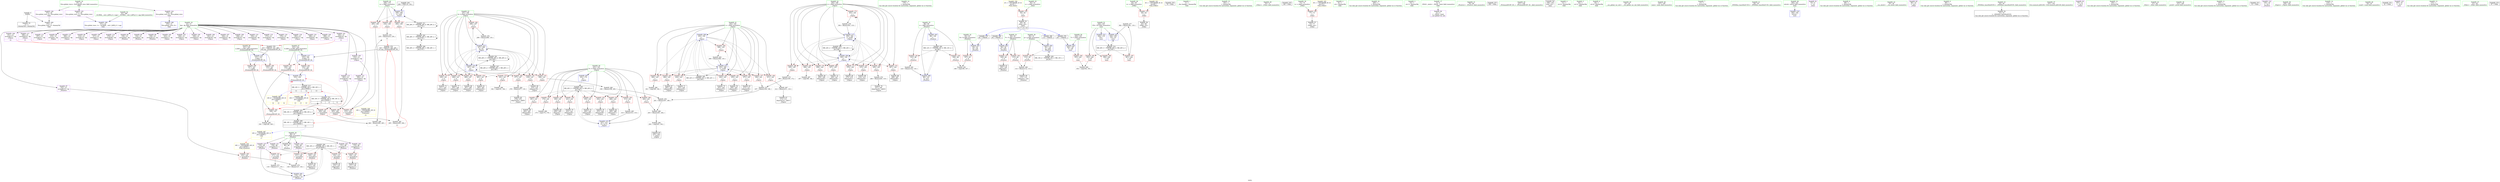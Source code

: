 digraph "SVFG" {
	label="SVFG";

	Node0x55fccfa25780 [shape=record,color=grey,label="{NodeID: 0\nNullPtr}"];
	Node0x55fccfa25780 -> Node0x55fccfa383f0[style=solid];
	Node0x55fccfa25780 -> Node0x55fccfa3ae20[style=solid];
	Node0x55fccfa46420 [shape=record,color=black,label="{NodeID: 263\n206 = PHI(119, 104, )\n}"];
	Node0x55fccfa46420 -> Node0x55fccfa3b740[style=solid];
	Node0x55fccfa3fc30 [shape=record,color=red,label="{NodeID: 180\n277\<--167\n\<--k\n_Z3prev\n}"];
	Node0x55fccfa3fc30 -> Node0x55fccfa469c0[style=solid];
	Node0x55fccfa37030 [shape=record,color=purple,label="{NodeID: 97\n142\<--14\narrayidx15\<--dp\n_Z5solvev\n}"];
	Node0x55fccfa37030 -> Node0x55fccfa3e090[style=solid];
	Node0x55fccfa35030 [shape=record,color=green,label="{NodeID: 14\n176\<--1\n\<--dummyObj\nCan only get source location for instruction, argument, global var or function.}"];
	Node0x55fccfa47d40 [shape=record,color=grey,label="{NodeID: 277\n362 = Binary(361, 119, )\n}"];
	Node0x55fccfa47d40 -> Node0x55fccfa3c030[style=solid];
	Node0x55fccfa3a8e0 [shape=record,color=red,label="{NodeID: 194\n353\<--342\n\<--T\nmain\n}"];
	Node0x55fccfa3a8e0 -> Node0x55fccfa490c0[style=solid];
	Node0x55fccfa37b90 [shape=record,color=purple,label="{NodeID: 111\n257\<--14\narrayidx41\<--dp\n_Z3prev\n}"];
	Node0x55fccfa35e00 [shape=record,color=green,label="{NodeID: 28\n64\<--65\nx\<--x_field_insensitive\n_Z3finv\n}"];
	Node0x55fccfa35e00 -> Node0x55fccfa3d600[style=solid];
	Node0x55fccfa6c460 [shape=record,color=black,label="{NodeID: 374\n76 = PHI()\n}"];
	Node0x55fccfa49240 [shape=record,color=grey,label="{NodeID: 291\n108 = cmp(106, 107, )\n}"];
	Node0x55fccfa3b4d0 [shape=record,color=blue,label="{NodeID: 208\n163\<--104\ni\<--\n_Z3prev\n}"];
	Node0x55fccfa3b4d0 -> Node0x55fccfa3e8b0[style=dashed];
	Node0x55fccfa3b4d0 -> Node0x55fccfa3e980[style=dashed];
	Node0x55fccfa3b4d0 -> Node0x55fccfa3ea50[style=dashed];
	Node0x55fccfa3b4d0 -> Node0x55fccfa3eb20[style=dashed];
	Node0x55fccfa3b4d0 -> Node0x55fccfa3ebf0[style=dashed];
	Node0x55fccfa3b4d0 -> Node0x55fccfa3ecc0[style=dashed];
	Node0x55fccfa3b4d0 -> Node0x55fccfa3ed90[style=dashed];
	Node0x55fccfa3b4d0 -> Node0x55fccfa3ee60[style=dashed];
	Node0x55fccfa3b4d0 -> Node0x55fccfa3ef30[style=dashed];
	Node0x55fccfa3b4d0 -> Node0x55fccfa3b9b0[style=dashed];
	Node0x55fccfa3b4d0 -> Node0x55fccfa569e0[style=dashed];
	Node0x55fccfa3cf20 [shape=record,color=purple,label="{NodeID: 125\n371\<--20\nllvm.global_ctors_1\<--llvm.global_ctors\nGlob }"];
	Node0x55fccfa3cf20 -> Node0x55fccfa3ad20[style=solid];
	Node0x55fccfa36a50 [shape=record,color=green,label="{NodeID: 42\n165\<--166\nj\<--j_field_insensitive\n_Z3prev\n}"];
	Node0x55fccfa36a50 -> Node0x55fccfa3f000[style=solid];
	Node0x55fccfa36a50 -> Node0x55fccfa3f0d0[style=solid];
	Node0x55fccfa36a50 -> Node0x55fccfa3f1a0[style=solid];
	Node0x55fccfa36a50 -> Node0x55fccfa3f270[style=solid];
	Node0x55fccfa36a50 -> Node0x55fccfa3f340[style=solid];
	Node0x55fccfa36a50 -> Node0x55fccfa3f410[style=solid];
	Node0x55fccfa36a50 -> Node0x55fccfa3f4e0[style=solid];
	Node0x55fccfa36a50 -> Node0x55fccfa3f5b0[style=solid];
	Node0x55fccfa36a50 -> Node0x55fccfa3f680[style=solid];
	Node0x55fccfa36a50 -> Node0x55fccfa3b5a0[style=solid];
	Node0x55fccfa36a50 -> Node0x55fccfa3b8e0[style=solid];
	Node0x55fccfa569e0 [shape=record,color=black,label="{NodeID: 305\nMR_22V_2 = PHI(MR_22V_4, MR_22V_1, )\npts\{164 \}\n}"];
	Node0x55fccfa569e0 -> Node0x55fccfa3b4d0[style=dashed];
	Node0x55fccfa3c030 [shape=record,color=blue,label="{NodeID: 222\n344\<--362\nCN\<--inc\nmain\n}"];
	Node0x55fccfa3c030 -> Node0x55fccfa596e0[style=dashed];
	Node0x55fccfa3dae0 [shape=record,color=red,label="{NodeID: 139\n122\<--88\n\<--i\n_Z5solvev\n}"];
	Node0x55fccfa3dae0 -> Node0x55fccfa48340[style=solid];
	Node0x55fccfa386c0 [shape=record,color=black,label="{NodeID: 56\n63\<--68\n_Z3finv_ret\<--\n_Z3finv\n}"];
	Node0x55fccfa3e640 [shape=record,color=red,label="{NodeID: 153\n268\<--161\n\<--P\n_Z3prev\n}"];
	Node0x55fccfa3e640 -> Node0x55fccfa39be0[style=solid];
	Node0x55fccfa39220 [shape=record,color=black,label="{NodeID: 70\n222\<--221\nidxprom20\<--\n_Z3prev\n}"];
	Node0x55fccfa3f1a0 [shape=record,color=red,label="{NodeID: 167\n215\<--165\n\<--j\n_Z3prev\n}"];
	Node0x55fccfa3f1a0 -> Node0x55fccfa39080[style=solid];
	Node0x55fccfa39d80 [shape=record,color=black,label="{NodeID: 84\n275\<--274\nidxprom51\<--\n_Z3prev\n}"];
	Node0x55fccfa340c0 [shape=record,color=green,label="{NodeID: 1\n7\<--1\n__dso_handle\<--dummyObj\nGlob }"];
	Node0x55fccfa469c0 [shape=record,color=grey,label="{NodeID: 264\n278 = Binary(277, 119, )\n}"];
	Node0x55fccfa469c0 -> Node0x55fccfa39e50[style=solid];
	Node0x55fccfa3fd00 [shape=record,color=red,label="{NodeID: 181\n290\<--167\n\<--k\n_Z3prev\n}"];
	Node0x55fccfa3fd00 -> Node0x55fccfa3a190[style=solid];
	Node0x55fccfa37100 [shape=record,color=purple,label="{NodeID: 98\n210\<--14\narrayidx\<--dp\n_Z3prev\n}"];
	Node0x55fccfa35130 [shape=record,color=green,label="{NodeID: 15\n182\<--1\n\<--dummyObj\nCan only get source location for instruction, argument, global var or function.}"];
	Node0x55fccfa47ec0 [shape=record,color=grey,label="{NodeID: 278\n235 = Binary(233, 234, )\n|{<s0>11}}"];
	Node0x55fccfa47ec0:s0 -> Node0x55fccfa6cc10[style=solid,color=red];
	Node0x55fccfa3a9b0 [shape=record,color=red,label="{NodeID: 195\n352\<--344\n\<--CN\nmain\n}"];
	Node0x55fccfa3a9b0 -> Node0x55fccfa490c0[style=solid];
	Node0x55fccfa37c60 [shape=record,color=purple,label="{NodeID: 112\n260\<--14\narrayidx43\<--dp\n_Z3prev\n}"];
	Node0x55fccfa35ed0 [shape=record,color=green,label="{NodeID: 29\n70\<--71\n_Z3linv\<--_Z3linv_field_insensitive\n}"];
	Node0x55fccfa6c530 [shape=record,color=black,label="{NodeID: 375\n146 = PHI()\n}"];
	Node0x55fccfa528e0 [shape=record,color=black,label="{NodeID: 292\nMR_12V_3 = PHI(MR_12V_4, MR_12V_2, )\npts\{89 \}\n}"];
	Node0x55fccfa528e0 -> Node0x55fccfa3da10[style=dashed];
	Node0x55fccfa528e0 -> Node0x55fccfa3dae0[style=dashed];
	Node0x55fccfa528e0 -> Node0x55fccfa3b330[style=dashed];
	Node0x55fccfa3b5a0 [shape=record,color=blue,label="{NodeID: 209\n165\<--104\nj\<--\n_Z3prev\n}"];
	Node0x55fccfa3b5a0 -> Node0x55fccfa3f000[style=dashed];
	Node0x55fccfa3b5a0 -> Node0x55fccfa3f0d0[style=dashed];
	Node0x55fccfa3b5a0 -> Node0x55fccfa3f1a0[style=dashed];
	Node0x55fccfa3b5a0 -> Node0x55fccfa3f270[style=dashed];
	Node0x55fccfa3b5a0 -> Node0x55fccfa3f340[style=dashed];
	Node0x55fccfa3b5a0 -> Node0x55fccfa3f410[style=dashed];
	Node0x55fccfa3b5a0 -> Node0x55fccfa3f4e0[style=dashed];
	Node0x55fccfa3b5a0 -> Node0x55fccfa3f5b0[style=dashed];
	Node0x55fccfa3b5a0 -> Node0x55fccfa3f680[style=dashed];
	Node0x55fccfa3b5a0 -> Node0x55fccfa3b5a0[style=dashed];
	Node0x55fccfa3b5a0 -> Node0x55fccfa3b8e0[style=dashed];
	Node0x55fccfa3b5a0 -> Node0x55fccfa56ee0[style=dashed];
	Node0x55fccfa3d020 [shape=record,color=purple,label="{NodeID: 126\n372\<--20\nllvm.global_ctors_2\<--llvm.global_ctors\nGlob }"];
	Node0x55fccfa3d020 -> Node0x55fccfa3ae20[style=solid];
	Node0x55fccfa36b20 [shape=record,color=green,label="{NodeID: 43\n167\<--168\nk\<--k_field_insensitive\n_Z3prev\n}"];
	Node0x55fccfa36b20 -> Node0x55fccfa3f750[style=solid];
	Node0x55fccfa36b20 -> Node0x55fccfa3f820[style=solid];
	Node0x55fccfa36b20 -> Node0x55fccfa3f8f0[style=solid];
	Node0x55fccfa36b20 -> Node0x55fccfa3f9c0[style=solid];
	Node0x55fccfa36b20 -> Node0x55fccfa3fa90[style=solid];
	Node0x55fccfa36b20 -> Node0x55fccfa3fb60[style=solid];
	Node0x55fccfa36b20 -> Node0x55fccfa3fc30[style=solid];
	Node0x55fccfa36b20 -> Node0x55fccfa3fd00[style=solid];
	Node0x55fccfa36b20 -> Node0x55fccfa3fdd0[style=solid];
	Node0x55fccfa36b20 -> Node0x55fccfa3b670[style=solid];
	Node0x55fccfa36b20 -> Node0x55fccfa3b810[style=solid];
	Node0x55fccfa56ee0 [shape=record,color=black,label="{NodeID: 306\nMR_24V_2 = PHI(MR_24V_3, MR_24V_1, )\npts\{166 \}\n}"];
	Node0x55fccfa56ee0 -> Node0x55fccfa3b5a0[style=dashed];
	Node0x55fccfa56ee0 -> Node0x55fccfa56ee0[style=dashed];
	Node0x55fccfa3dbb0 [shape=record,color=red,label="{NodeID: 140\n112\<--90\n\<--g\n_Z5solvev\n}"];
	Node0x55fccfa3dbb0 -> Node0x55fccfa481c0[style=solid];
	Node0x55fccfa38790 [shape=record,color=black,label="{NodeID: 57\n72\<--77\n_Z3linv_ret\<--\n_Z3linv\n}"];
	Node0x55fccfa3e710 [shape=record,color=red,label="{NodeID: 154\n281\<--161\n\<--P\n_Z3prev\n}"];
	Node0x55fccfa3e710 -> Node0x55fccfa39f20[style=solid];
	Node0x55fccfa392f0 [shape=record,color=black,label="{NodeID: 71\n225\<--224\nidxprom22\<--\n_Z3prev\n}"];
	Node0x55fccfa5bfc0 [shape=record,color=yellow,style=double,label="{NodeID: 334\n16V_1 = ENCHI(MR_16V_0)\npts\{150000 \}\nFun[_Z5solvev]}"];
	Node0x55fccfa5bfc0 -> Node0x55fccfa3e090[style=dashed];
	Node0x55fccfa3f270 [shape=record,color=red,label="{NodeID: 168\n227\<--165\n\<--j\n_Z3prev\n}"];
	Node0x55fccfa3f270 -> Node0x55fccfa393c0[style=solid];
	Node0x55fccfa39e50 [shape=record,color=black,label="{NodeID: 85\n279\<--278\nidxprom54\<--add53\n_Z3prev\n}"];
	Node0x55fccfa34150 [shape=record,color=green,label="{NodeID: 2\n8\<--1\n.str\<--dummyObj\nGlob }"];
	Node0x55fccfa46b40 [shape=record,color=grey,label="{NodeID: 265\n314 = Binary(313, 119, )\n}"];
	Node0x55fccfa46b40 -> Node0x55fccfa3ba80[style=solid];
	Node0x55fccfa3fdd0 [shape=record,color=red,label="{NodeID: 182\n298\<--167\n\<--k\n_Z3prev\n}"];
	Node0x55fccfa3fdd0 -> Node0x55fccfa47bc0[style=solid];
	Node0x55fccfa371d0 [shape=record,color=purple,label="{NodeID: 99\n214\<--14\narrayidx15\<--dp\n_Z3prev\n}"];
	Node0x55fccfa35230 [shape=record,color=green,label="{NodeID: 16\n200\<--1\n\<--dummyObj\nCan only get source location for instruction, argument, global var or function.}"];
	Node0x55fccfa48040 [shape=record,color=grey,label="{NodeID: 279\n304 = Binary(303, 119, )\n}"];
	Node0x55fccfa48040 -> Node0x55fccfa3b8e0[style=solid];
	Node0x55fccfa3aa80 [shape=record,color=red,label="{NodeID: 196\n356\<--344\n\<--CN\nmain\n}"];
	Node0x55fccfa37d30 [shape=record,color=purple,label="{NodeID: 113\n263\<--14\narrayidx45\<--dp\n_Z3prev\n}"];
	Node0x55fccfa37d30 -> Node0x55fccfa401e0[style=solid];
	Node0x55fccfa35fd0 [shape=record,color=green,label="{NodeID: 30\n73\<--74\nx\<--x_field_insensitive\n_Z3linv\n}"];
	Node0x55fccfa35fd0 -> Node0x55fccfa3d6d0[style=solid];
	Node0x55fccfa6c600 [shape=record,color=black,label="{NodeID: 376\n347 = PHI(49, )\n}"];
	Node0x55fccfa6c600 -> Node0x55fccfa3be90[style=solid];
	Node0x55fccfa52de0 [shape=record,color=black,label="{NodeID: 293\nMR_14V_2 = PHI(MR_14V_3, MR_14V_1, )\npts\{91 \}\n}"];
	Node0x55fccfa52de0 -> Node0x55fccfa3b190[style=dashed];
	Node0x55fccfa3b670 [shape=record,color=blue,label="{NodeID: 210\n167\<--104\nk\<--\n_Z3prev\n}"];
	Node0x55fccfa3b670 -> Node0x55fccfa3f750[style=dashed];
	Node0x55fccfa3b670 -> Node0x55fccfa3f820[style=dashed];
	Node0x55fccfa3b670 -> Node0x55fccfa3f8f0[style=dashed];
	Node0x55fccfa3b670 -> Node0x55fccfa3f9c0[style=dashed];
	Node0x55fccfa3b670 -> Node0x55fccfa3fa90[style=dashed];
	Node0x55fccfa3b670 -> Node0x55fccfa3fb60[style=dashed];
	Node0x55fccfa3b670 -> Node0x55fccfa3fc30[style=dashed];
	Node0x55fccfa3b670 -> Node0x55fccfa3fd00[style=dashed];
	Node0x55fccfa3b670 -> Node0x55fccfa3fdd0[style=dashed];
	Node0x55fccfa3b670 -> Node0x55fccfa3b670[style=dashed];
	Node0x55fccfa3b670 -> Node0x55fccfa3b810[style=dashed];
	Node0x55fccfa3b670 -> Node0x55fccfa555e0[style=dashed];
	Node0x55fccfa3d120 [shape=record,color=purple,label="{NodeID: 127\n116\<--86\narrayidx\<--c\n_Z5solvev\n}"];
	Node0x55fccfa3d120 -> Node0x55fccfa3dc80[style=solid];
	Node0x55fccfa3d120 -> Node0x55fccfa3b260[style=solid];
	Node0x55fccfa36bf0 [shape=record,color=green,label="{NodeID: 44\n169\<--170\ns\<--s_field_insensitive\n_Z3prev\n}"];
	Node0x55fccfa36bf0 -> Node0x55fccfa3fea0[style=solid];
	Node0x55fccfa36bf0 -> Node0x55fccfa3ff70[style=solid];
	Node0x55fccfa36bf0 -> Node0x55fccfa40040[style=solid];
	Node0x55fccfa36bf0 -> Node0x55fccfa3b740[style=solid];
	Node0x55fccfa573e0 [shape=record,color=black,label="{NodeID: 307\nMR_26V_2 = PHI(MR_26V_3, MR_26V_1, )\npts\{168 \}\n}"];
	Node0x55fccfa573e0 -> Node0x55fccfa555e0[style=dashed];
	Node0x55fccfa3dc80 [shape=record,color=red,label="{NodeID: 141\n117\<--116\n\<--arrayidx\n_Z5solvev\n}"];
	Node0x55fccfa3dc80 -> Node0x55fccfa47740[style=solid];
	Node0x55fccfa38860 [shape=record,color=black,label="{NodeID: 58\n96\<--86\n\<--c\n_Z5solvev\n}"];
	Node0x55fccfa5b370 [shape=record,color=yellow,style=double,label="{NodeID: 321\n4V_1 = ENCHI(MR_4V_0)\npts\{65 \}\nFun[_Z3finv]}"];
	Node0x55fccfa5b370 -> Node0x55fccfa3d600[style=dashed];
	Node0x55fccfa3e7e0 [shape=record,color=red,label="{NodeID: 155\n313\<--161\n\<--P\n_Z3prev\n}"];
	Node0x55fccfa3e7e0 -> Node0x55fccfa46b40[style=solid];
	Node0x55fccfa393c0 [shape=record,color=black,label="{NodeID: 72\n228\<--227\nidxprom24\<--\n_Z3prev\n}"];
	Node0x55fccfa3f340 [shape=record,color=red,label="{NodeID: 169\n245\<--165\n\<--j\n_Z3prev\n}"];
	Node0x55fccfa3f340 -> Node0x55fccfa478c0[style=solid];
	Node0x55fccfa39f20 [shape=record,color=black,label="{NodeID: 86\n282\<--281\nidxprom56\<--\n_Z3prev\n}"];
	Node0x55fccfa341e0 [shape=record,color=green,label="{NodeID: 3\n10\<--1\n.str.1\<--dummyObj\nGlob }"];
	Node0x55fccfa46cc0 [shape=record,color=grey,label="{NodeID: 266\n203 = Binary(201, 202, )\n}"];
	Node0x55fccfa46cc0 -> Node0x55fccfa487c0[style=solid];
	Node0x55fccfa3fea0 [shape=record,color=red,label="{NodeID: 183\n234\<--169\n\<--s\n_Z3prev\n}"];
	Node0x55fccfa3fea0 -> Node0x55fccfa47ec0[style=solid];
	Node0x55fccfa372a0 [shape=record,color=purple,label="{NodeID: 100\n217\<--14\narrayidx17\<--dp\n_Z3prev\n}"];
	Node0x55fccfa35330 [shape=record,color=green,label="{NodeID: 17\n4\<--6\n_ZStL8__ioinit\<--_ZStL8__ioinit_field_insensitive\nGlob }"];
	Node0x55fccfa35330 -> Node0x55fccfa3a260[style=solid];
	Node0x55fccfa481c0 [shape=record,color=grey,label="{NodeID: 280\n114 = Binary(112, 113, )\n}"];
	Node0x55fccfa481c0 -> Node0x55fccfa38a00[style=solid];
	Node0x55fccfa3ab50 [shape=record,color=red,label="{NodeID: 197\n361\<--344\n\<--CN\nmain\n}"];
	Node0x55fccfa3ab50 -> Node0x55fccfa47d40[style=solid];
	Node0x55fccfa37e00 [shape=record,color=purple,label="{NodeID: 114\n270\<--14\narrayidx48\<--dp\n_Z3prev\n}"];
	Node0x55fccfa360a0 [shape=record,color=green,label="{NodeID: 31\n79\<--80\n_Z5solvev\<--_Z5solvev_field_insensitive\n}"];
	Node0x55fccfa6c830 [shape=record,color=black,label="{NodeID: 377\n358 = PHI()\n}"];
	Node0x55fccfa532e0 [shape=record,color=black,label="{NodeID: 294\nMR_18V_2 = PHI(MR_18V_3, MR_18V_1, )\npts\{870000 \}\n}"];
	Node0x55fccfa532e0 -> Node0x55fccfa3dc80[style=dashed];
	Node0x55fccfa532e0 -> Node0x55fccfa3dd50[style=dashed];
	Node0x55fccfa532e0 -> Node0x55fccfa3de20[style=dashed];
	Node0x55fccfa532e0 -> Node0x55fccfa3def0[style=dashed];
	Node0x55fccfa532e0 -> Node0x55fccfa3dfc0[style=dashed];
	Node0x55fccfa532e0 -> Node0x55fccfa3b260[style=dashed];
	Node0x55fccfa3b740 [shape=record,color=blue,label="{NodeID: 211\n169\<--206\ns\<--cond\n_Z3prev\n}"];
	Node0x55fccfa3b740 -> Node0x55fccfa3fea0[style=dashed];
	Node0x55fccfa3b740 -> Node0x55fccfa3ff70[style=dashed];
	Node0x55fccfa3b740 -> Node0x55fccfa40040[style=dashed];
	Node0x55fccfa3b740 -> Node0x55fccfa587e0[style=dashed];
	Node0x55fccfa3d1f0 [shape=record,color=purple,label="{NodeID: 128\n126\<--86\narrayidx4\<--c\n_Z5solvev\n}"];
	Node0x55fccfa3d1f0 -> Node0x55fccfa3dd50[style=solid];
	Node0x55fccfa36cc0 [shape=record,color=green,label="{NodeID: 45\n237\<--238\n_Z5chmaxIiEvRT_S0_\<--_Z5chmaxIiEvRT_S0__field_insensitive\n}"];
	Node0x55fccfa578e0 [shape=record,color=black,label="{NodeID: 308\nMR_28V_2 = PHI(MR_28V_3, MR_28V_1, )\npts\{170 \}\n}"];
	Node0x55fccfa578e0 -> Node0x55fccfa55ae0[style=dashed];
	Node0x55fccfa3dd50 [shape=record,color=red,label="{NodeID: 142\n127\<--126\n\<--arrayidx4\n_Z5solvev\n}"];
	Node0x55fccfa3dd50 -> Node0x55fccfa47a40[style=solid];
	Node0x55fccfa38930 [shape=record,color=black,label="{NodeID: 59\n339\<--104\nmain_ret\<--\nmain\n}"];
	Node0x55fccfa3e8b0 [shape=record,color=red,label="{NodeID: 156\n180\<--163\n\<--i\n_Z3prev\n}"];
	Node0x55fccfa3e8b0 -> Node0x55fccfa48f40[style=solid];
	Node0x55fccfa39490 [shape=record,color=black,label="{NodeID: 73\n231\<--230\nidxprom26\<--\n_Z3prev\n}"];
	Node0x55fccfa5c180 [shape=record,color=yellow,style=double,label="{NodeID: 336\n2V_1 = ENCHI(MR_2V_0)\npts\{51 \}\nFun[_Z2inv]}"];
	Node0x55fccfa5c180 -> Node0x55fccfa3d530[style=dashed];
	Node0x55fccfa3f410 [shape=record,color=red,label="{NodeID: 170\n258\<--165\n\<--j\n_Z3prev\n}"];
	Node0x55fccfa3f410 -> Node0x55fccfa39a40[style=solid];
	Node0x55fccfa39ff0 [shape=record,color=black,label="{NodeID: 87\n285\<--284\nidxprom58\<--\n_Z3prev\n}"];
	Node0x55fccfa34270 [shape=record,color=green,label="{NodeID: 4\n12\<--1\n.str.2\<--dummyObj\nGlob }"];
	Node0x55fccfa46e40 [shape=record,color=grey,label="{NodeID: 267\n212 = Binary(211, 119, )\n}"];
	Node0x55fccfa46e40 -> Node0x55fccfa38fb0[style=solid];
	Node0x55fccfa3ff70 [shape=record,color=red,label="{NodeID: 184\n265\<--169\n\<--s\n_Z3prev\n}"];
	Node0x55fccfa3ff70 -> Node0x55fccfa46fc0[style=solid];
	Node0x55fccfa37370 [shape=record,color=purple,label="{NodeID: 101\n220\<--14\narrayidx19\<--dp\n_Z3prev\n|{<s0>11}}"];
	Node0x55fccfa37370:s0 -> Node0x55fccfa6c900[style=solid,color=red];
	Node0x55fccfa35430 [shape=record,color=green,label="{NodeID: 18\n14\<--15\ndp\<--dp_field_insensitive\nGlob }"];
	Node0x55fccfa35430 -> Node0x55fccfa3a5a0[style=solid];
	Node0x55fccfa35430 -> Node0x55fccfa3a670[style=solid];
	Node0x55fccfa35430 -> Node0x55fccfa36f60[style=solid];
	Node0x55fccfa35430 -> Node0x55fccfa37030[style=solid];
	Node0x55fccfa35430 -> Node0x55fccfa37100[style=solid];
	Node0x55fccfa35430 -> Node0x55fccfa371d0[style=solid];
	Node0x55fccfa35430 -> Node0x55fccfa372a0[style=solid];
	Node0x55fccfa35430 -> Node0x55fccfa37370[style=solid];
	Node0x55fccfa35430 -> Node0x55fccfa37440[style=solid];
	Node0x55fccfa35430 -> Node0x55fccfa37510[style=solid];
	Node0x55fccfa35430 -> Node0x55fccfa375e0[style=solid];
	Node0x55fccfa35430 -> Node0x55fccfa376b0[style=solid];
	Node0x55fccfa35430 -> Node0x55fccfa37780[style=solid];
	Node0x55fccfa35430 -> Node0x55fccfa37850[style=solid];
	Node0x55fccfa35430 -> Node0x55fccfa37920[style=solid];
	Node0x55fccfa35430 -> Node0x55fccfa379f0[style=solid];
	Node0x55fccfa35430 -> Node0x55fccfa37ac0[style=solid];
	Node0x55fccfa35430 -> Node0x55fccfa37b90[style=solid];
	Node0x55fccfa35430 -> Node0x55fccfa37c60[style=solid];
	Node0x55fccfa35430 -> Node0x55fccfa37d30[style=solid];
	Node0x55fccfa35430 -> Node0x55fccfa37e00[style=solid];
	Node0x55fccfa35430 -> Node0x55fccfa37ed0[style=solid];
	Node0x55fccfa35430 -> Node0x55fccfa3c7a0[style=solid];
	Node0x55fccfa35430 -> Node0x55fccfa3c870[style=solid];
	Node0x55fccfa35430 -> Node0x55fccfa3c940[style=solid];
	Node0x55fccfa35430 -> Node0x55fccfa3ca10[style=solid];
	Node0x55fccfa35430 -> Node0x55fccfa3cae0[style=solid];
	Node0x55fccfa35430 -> Node0x55fccfa3cbb0[style=solid];
	Node0x55fccfa48340 [shape=record,color=grey,label="{NodeID: 281\n123 = Binary(122, 119, )\n}"];
	Node0x55fccfa48340 -> Node0x55fccfa3b330[style=solid];
	Node0x55fccfa3ac20 [shape=record,color=blue,label="{NodeID: 198\n370\<--21\nllvm.global_ctors_0\<--\nGlob }"];
	Node0x55fccfa37ed0 [shape=record,color=purple,label="{NodeID: 115\n273\<--14\narrayidx50\<--dp\n_Z3prev\n}"];
	Node0x55fccfa361a0 [shape=record,color=green,label="{NodeID: 32\n82\<--83\nN\<--N_field_insensitive\n_Z5solvev\n}"];
	Node0x55fccfa361a0 -> Node0x55fccfa3d7a0[style=solid];
	Node0x55fccfa361a0 -> Node0x55fccfa3af20[style=solid];
	Node0x55fccfa6c900 [shape=record,color=black,label="{NodeID: 378\n319 = PHI(220, 251, 280, )\n0th arg _Z5chmaxIiEvRT_S0_ }"];
	Node0x55fccfa6c900 -> Node0x55fccfa3bb50[style=solid];
	Node0x55fccfa3b810 [shape=record,color=blue,label="{NodeID: 212\n167\<--299\nk\<--inc\n_Z3prev\n}"];
	Node0x55fccfa3b810 -> Node0x55fccfa3f750[style=dashed];
	Node0x55fccfa3b810 -> Node0x55fccfa3f820[style=dashed];
	Node0x55fccfa3b810 -> Node0x55fccfa3f8f0[style=dashed];
	Node0x55fccfa3b810 -> Node0x55fccfa3f9c0[style=dashed];
	Node0x55fccfa3b810 -> Node0x55fccfa3fa90[style=dashed];
	Node0x55fccfa3b810 -> Node0x55fccfa3fb60[style=dashed];
	Node0x55fccfa3b810 -> Node0x55fccfa3fc30[style=dashed];
	Node0x55fccfa3b810 -> Node0x55fccfa3fd00[style=dashed];
	Node0x55fccfa3b810 -> Node0x55fccfa3fdd0[style=dashed];
	Node0x55fccfa3b810 -> Node0x55fccfa3b670[style=dashed];
	Node0x55fccfa3b810 -> Node0x55fccfa3b810[style=dashed];
	Node0x55fccfa3b810 -> Node0x55fccfa555e0[style=dashed];
	Node0x55fccfa3d2c0 [shape=record,color=purple,label="{NodeID: 129\n131\<--86\narrayidx7\<--c\n_Z5solvev\n}"];
	Node0x55fccfa3d2c0 -> Node0x55fccfa3de20[style=solid];
	Node0x55fccfa36dc0 [shape=record,color=green,label="{NodeID: 46\n321\<--322\na.addr\<--a.addr_field_insensitive\n_Z5chmaxIiEvRT_S0_\n}"];
	Node0x55fccfa36dc0 -> Node0x55fccfa40380[style=solid];
	Node0x55fccfa36dc0 -> Node0x55fccfa40450[style=solid];
	Node0x55fccfa36dc0 -> Node0x55fccfa3bb50[style=solid];
	Node0x55fccfa57de0 [shape=record,color=black,label="{NodeID: 309\nMR_16V_2 = PHI(MR_16V_3, MR_16V_1, )\npts\{150000 \}\n|{|<s1>15}}"];
	Node0x55fccfa57de0 -> Node0x55fccfa55fe0[style=dashed];
	Node0x55fccfa57de0:s1 -> Node0x55fccfa5ec30[style=dashed,color=blue];
	Node0x55fccfa3de20 [shape=record,color=red,label="{NodeID: 143\n132\<--131\n\<--arrayidx7\n_Z5solvev\n}"];
	Node0x55fccfa3de20 -> Node0x55fccfa38ba0[style=solid];
	Node0x55fccfa38a00 [shape=record,color=black,label="{NodeID: 60\n115\<--114\nidxprom\<--rem\n_Z5solvev\n}"];
	Node0x55fccfa3e980 [shape=record,color=red,label="{NodeID: 157\n194\<--163\n\<--i\n_Z3prev\n}"];
	Node0x55fccfa3e980 -> Node0x55fccfa475c0[style=solid];
	Node0x55fccfa39560 [shape=record,color=black,label="{NodeID: 74\n240\<--239\nidxprom29\<--\n_Z3prev\n}"];
	Node0x55fccfa3f4e0 [shape=record,color=red,label="{NodeID: 171\n274\<--165\n\<--j\n_Z3prev\n}"];
	Node0x55fccfa3f4e0 -> Node0x55fccfa39d80[style=solid];
	Node0x55fccfa3a0c0 [shape=record,color=black,label="{NodeID: 88\n288\<--287\nidxprom60\<--\n_Z3prev\n}"];
	Node0x55fccfa34ab0 [shape=record,color=green,label="{NodeID: 5\n16\<--1\n.str.3\<--dummyObj\nGlob }"];
	Node0x55fccfa46fc0 [shape=record,color=grey,label="{NodeID: 268\n266 = Binary(264, 265, )\n|{<s0>12}}"];
	Node0x55fccfa46fc0:s0 -> Node0x55fccfa6cc10[style=solid,color=red];
	Node0x55fccfa40040 [shape=record,color=red,label="{NodeID: 185\n294\<--169\n\<--s\n_Z3prev\n}"];
	Node0x55fccfa40040 -> Node0x55fccfa484c0[style=solid];
	Node0x55fccfa37440 [shape=record,color=purple,label="{NodeID: 102\n223\<--14\narrayidx21\<--dp\n_Z3prev\n}"];
	Node0x55fccfa35530 [shape=record,color=green,label="{NodeID: 19\n20\<--24\nllvm.global_ctors\<--llvm.global_ctors_field_insensitive\nGlob }"];
	Node0x55fccfa35530 -> Node0x55fccfa3ce20[style=solid];
	Node0x55fccfa35530 -> Node0x55fccfa3cf20[style=solid];
	Node0x55fccfa35530 -> Node0x55fccfa3d020[style=solid];
	Node0x55fccfa5e970 [shape=record,color=yellow,style=double,label="{NodeID: 365\n16V_6 = CSCHI(MR_16V_5)\npts\{150000 \}\nCS[]|{|<s1>12|<s2>12|<s3>12}}"];
	Node0x55fccfa5e970 -> Node0x55fccfa401e0[style=dashed];
	Node0x55fccfa5e970:s1 -> Node0x55fccfa3a810[style=dashed,color=red];
	Node0x55fccfa5e970:s2 -> Node0x55fccfa3bcf0[style=dashed,color=red];
	Node0x55fccfa5e970:s3 -> Node0x55fccfa591e0[style=dashed,color=red];
	Node0x55fccfa484c0 [shape=record,color=grey,label="{NodeID: 282\n295 = Binary(293, 294, )\n|{<s0>13}}"];
	Node0x55fccfa484c0:s0 -> Node0x55fccfa6cc10[style=solid,color=red];
	Node0x55fccfa3ad20 [shape=record,color=blue,label="{NodeID: 199\n371\<--22\nllvm.global_ctors_1\<--_GLOBAL__sub_I_JAPLJ_0_1.cpp\nGlob }"];
	Node0x55fccfa3c7a0 [shape=record,color=purple,label="{NodeID: 116\n276\<--14\narrayidx52\<--dp\n_Z3prev\n}"];
	Node0x55fccfa36270 [shape=record,color=green,label="{NodeID: 33\n84\<--85\nP\<--P_field_insensitive\n_Z5solvev\n}"];
	Node0x55fccfa36270 -> Node0x55fccfa3d870[style=solid];
	Node0x55fccfa36270 -> Node0x55fccfa3d940[style=solid];
	Node0x55fccfa36270 -> Node0x55fccfa3aff0[style=solid];
	Node0x55fccfa6cc10 [shape=record,color=black,label="{NodeID: 379\n320 = PHI(235, 266, 295, )\n1st arg _Z5chmaxIiEvRT_S0_ }"];
	Node0x55fccfa6cc10 -> Node0x55fccfa3bc20[style=solid];
	Node0x55fccfa3b8e0 [shape=record,color=blue,label="{NodeID: 213\n165\<--304\nj\<--inc66\n_Z3prev\n}"];
	Node0x55fccfa3b8e0 -> Node0x55fccfa3f000[style=dashed];
	Node0x55fccfa3b8e0 -> Node0x55fccfa3f0d0[style=dashed];
	Node0x55fccfa3b8e0 -> Node0x55fccfa3f1a0[style=dashed];
	Node0x55fccfa3b8e0 -> Node0x55fccfa3f270[style=dashed];
	Node0x55fccfa3b8e0 -> Node0x55fccfa3f340[style=dashed];
	Node0x55fccfa3b8e0 -> Node0x55fccfa3f410[style=dashed];
	Node0x55fccfa3b8e0 -> Node0x55fccfa3f4e0[style=dashed];
	Node0x55fccfa3b8e0 -> Node0x55fccfa3f5b0[style=dashed];
	Node0x55fccfa3b8e0 -> Node0x55fccfa3f680[style=dashed];
	Node0x55fccfa3b8e0 -> Node0x55fccfa3b5a0[style=dashed];
	Node0x55fccfa3b8e0 -> Node0x55fccfa3b8e0[style=dashed];
	Node0x55fccfa3b8e0 -> Node0x55fccfa56ee0[style=dashed];
	Node0x55fccfa3d390 [shape=record,color=purple,label="{NodeID: 130\n135\<--86\narrayidx10\<--c\n_Z5solvev\n}"];
	Node0x55fccfa3d390 -> Node0x55fccfa3def0[style=solid];
	Node0x55fccfa36e90 [shape=record,color=green,label="{NodeID: 47\n323\<--324\nb.addr\<--b.addr_field_insensitive\n_Z5chmaxIiEvRT_S0_\n}"];
	Node0x55fccfa36e90 -> Node0x55fccfa40520[style=solid];
	Node0x55fccfa36e90 -> Node0x55fccfa3a740[style=solid];
	Node0x55fccfa36e90 -> Node0x55fccfa3bc20[style=solid];
	Node0x55fccfa3def0 [shape=record,color=red,label="{NodeID: 144\n136\<--135\n\<--arrayidx10\n_Z5solvev\n}"];
	Node0x55fccfa3def0 -> Node0x55fccfa38c70[style=solid];
	Node0x55fccfa38ad0 [shape=record,color=black,label="{NodeID: 61\n129\<--128\nidxprom5\<--\n_Z5solvev\n}"];
	Node0x55fccfa3ea50 [shape=record,color=red,label="{NodeID: 158\n211\<--163\n\<--i\n_Z3prev\n}"];
	Node0x55fccfa3ea50 -> Node0x55fccfa46e40[style=solid];
	Node0x55fccfa39630 [shape=record,color=black,label="{NodeID: 75\n243\<--242\nidxprom31\<--\n_Z3prev\n}"];
	Node0x55fccfa3f5b0 [shape=record,color=red,label="{NodeID: 172\n287\<--165\n\<--j\n_Z3prev\n}"];
	Node0x55fccfa3f5b0 -> Node0x55fccfa3a0c0[style=solid];
	Node0x55fccfa3a190 [shape=record,color=black,label="{NodeID: 89\n291\<--290\nidxprom62\<--\n_Z3prev\n}"];
	Node0x55fccfa34b40 [shape=record,color=green,label="{NodeID: 6\n18\<--1\n.str.4\<--dummyObj\nGlob }"];
	Node0x55fccfa47140 [shape=record,color=grey,label="{NodeID: 269\n199 = Binary(198, 200, )\n}"];
	Node0x55fccfa47140 -> Node0x55fccfa472c0[style=solid];
	Node0x55fccfa40110 [shape=record,color=red,label="{NodeID: 186\n233\<--232\n\<--arrayidx27\n_Z3prev\n}"];
	Node0x55fccfa40110 -> Node0x55fccfa47ec0[style=solid];
	Node0x55fccfa37510 [shape=record,color=purple,label="{NodeID: 103\n226\<--14\narrayidx23\<--dp\n_Z3prev\n}"];
	Node0x55fccfa35630 [shape=record,color=green,label="{NodeID: 20\n25\<--26\n__cxx_global_var_init\<--__cxx_global_var_init_field_insensitive\n}"];
	Node0x55fccfa5ead0 [shape=record,color=yellow,style=double,label="{NodeID: 366\n16V_7 = CSCHI(MR_16V_6)\npts\{150000 \}\nCS[]|{|<s1>13|<s2>13|<s3>13}}"];
	Node0x55fccfa5ead0 -> Node0x55fccfa402b0[style=dashed];
	Node0x55fccfa5ead0:s1 -> Node0x55fccfa3a810[style=dashed,color=red];
	Node0x55fccfa5ead0:s2 -> Node0x55fccfa3bcf0[style=dashed,color=red];
	Node0x55fccfa5ead0:s3 -> Node0x55fccfa591e0[style=dashed,color=red];
	Node0x55fccfa48640 [shape=record,color=grey,label="{NodeID: 283\n309 = Binary(308, 119, )\n}"];
	Node0x55fccfa48640 -> Node0x55fccfa3b9b0[style=solid];
	Node0x55fccfa3ae20 [shape=record,color=blue, style = dotted,label="{NodeID: 200\n372\<--3\nllvm.global_ctors_2\<--dummyVal\nGlob }"];
	Node0x55fccfa3c870 [shape=record,color=purple,label="{NodeID: 117\n280\<--14\narrayidx55\<--dp\n_Z3prev\n|{<s0>13}}"];
	Node0x55fccfa3c870:s0 -> Node0x55fccfa6c900[style=solid,color=red];
	Node0x55fccfa36340 [shape=record,color=green,label="{NodeID: 34\n86\<--87\nc\<--c_field_insensitive\n_Z5solvev\n}"];
	Node0x55fccfa36340 -> Node0x55fccfa38860[style=solid];
	Node0x55fccfa36340 -> Node0x55fccfa3d120[style=solid];
	Node0x55fccfa36340 -> Node0x55fccfa3d1f0[style=solid];
	Node0x55fccfa36340 -> Node0x55fccfa3d2c0[style=solid];
	Node0x55fccfa36340 -> Node0x55fccfa3d390[style=solid];
	Node0x55fccfa36340 -> Node0x55fccfa3d460[style=solid];
	Node0x55fccfa3b9b0 [shape=record,color=blue,label="{NodeID: 214\n163\<--309\ni\<--inc69\n_Z3prev\n}"];
	Node0x55fccfa3b9b0 -> Node0x55fccfa3e8b0[style=dashed];
	Node0x55fccfa3b9b0 -> Node0x55fccfa3e980[style=dashed];
	Node0x55fccfa3b9b0 -> Node0x55fccfa3ea50[style=dashed];
	Node0x55fccfa3b9b0 -> Node0x55fccfa3eb20[style=dashed];
	Node0x55fccfa3b9b0 -> Node0x55fccfa3ebf0[style=dashed];
	Node0x55fccfa3b9b0 -> Node0x55fccfa3ecc0[style=dashed];
	Node0x55fccfa3b9b0 -> Node0x55fccfa3ed90[style=dashed];
	Node0x55fccfa3b9b0 -> Node0x55fccfa3ee60[style=dashed];
	Node0x55fccfa3b9b0 -> Node0x55fccfa3ef30[style=dashed];
	Node0x55fccfa3b9b0 -> Node0x55fccfa3b9b0[style=dashed];
	Node0x55fccfa3b9b0 -> Node0x55fccfa569e0[style=dashed];
	Node0x55fccfa3d460 [shape=record,color=purple,label="{NodeID: 131\n139\<--86\narrayidx13\<--c\n_Z5solvev\n}"];
	Node0x55fccfa3d460 -> Node0x55fccfa3dfc0[style=solid];
	Node0x55fccfa37f80 [shape=record,color=green,label="{NodeID: 48\n337\<--338\nmain\<--main_field_insensitive\n}"];
	Node0x55fccfa587e0 [shape=record,color=black,label="{NodeID: 311\nMR_28V_5 = PHI(MR_28V_6, MR_28V_4, )\npts\{170 \}\n}"];
	Node0x55fccfa587e0 -> Node0x55fccfa3b740[style=dashed];
	Node0x55fccfa587e0 -> Node0x55fccfa55ae0[style=dashed];
	Node0x55fccfa587e0 -> Node0x55fccfa587e0[style=dashed];
	Node0x55fccfa3dfc0 [shape=record,color=red,label="{NodeID: 145\n140\<--139\n\<--arrayidx13\n_Z5solvev\n}"];
	Node0x55fccfa3dfc0 -> Node0x55fccfa38d40[style=solid];
	Node0x55fccfa38ba0 [shape=record,color=black,label="{NodeID: 62\n133\<--132\nidxprom8\<--\n_Z5solvev\n}"];
	Node0x55fccfa5b750 [shape=record,color=yellow,style=double,label="{NodeID: 325\n6V_1 = ENCHI(MR_6V_0)\npts\{74 \}\nFun[_Z3linv]}"];
	Node0x55fccfa5b750 -> Node0x55fccfa3d6d0[style=dashed];
	Node0x55fccfa3eb20 [shape=record,color=red,label="{NodeID: 159\n224\<--163\n\<--i\n_Z3prev\n}"];
	Node0x55fccfa3eb20 -> Node0x55fccfa392f0[style=solid];
	Node0x55fccfa39700 [shape=record,color=black,label="{NodeID: 76\n247\<--246\nidxprom34\<--add33\n_Z3prev\n}"];
	Node0x55fccfa3f680 [shape=record,color=red,label="{NodeID: 173\n303\<--165\n\<--j\n_Z3prev\n}"];
	Node0x55fccfa3f680 -> Node0x55fccfa48040[style=solid];
	Node0x55fccfa3a260 [shape=record,color=purple,label="{NodeID: 90\n31\<--4\n\<--_ZStL8__ioinit\n__cxx_global_var_init\n}"];
	Node0x55fccfa34bd0 [shape=record,color=green,label="{NodeID: 7\n21\<--1\n\<--dummyObj\nCan only get source location for instruction, argument, global var or function.}"];
	Node0x55fccfa472c0 [shape=record,color=grey,label="{NodeID: 270\n201 = Binary(197, 199, )\n}"];
	Node0x55fccfa472c0 -> Node0x55fccfa46cc0[style=solid];
	Node0x55fccfa401e0 [shape=record,color=red,label="{NodeID: 187\n264\<--263\n\<--arrayidx45\n_Z3prev\n}"];
	Node0x55fccfa401e0 -> Node0x55fccfa46fc0[style=solid];
	Node0x55fccfa375e0 [shape=record,color=purple,label="{NodeID: 104\n229\<--14\narrayidx25\<--dp\n_Z3prev\n}"];
	Node0x55fccfa35730 [shape=record,color=green,label="{NodeID: 21\n29\<--30\n_ZNSt8ios_base4InitC1Ev\<--_ZNSt8ios_base4InitC1Ev_field_insensitive\n}"];
	Node0x55fccfa5ec30 [shape=record,color=yellow,style=double,label="{NodeID: 367\n16V_2 = CSCHI(MR_16V_1)\npts\{150000 \}\nCS[]|{<s0>17}}"];
	Node0x55fccfa5ec30:s0 -> Node0x55fccfa5bfc0[style=dashed,color=red];
	Node0x55fccfa487c0 [shape=record,color=grey,label="{NodeID: 284\n204 = cmp(203, 104, )\n}"];
	Node0x55fccfa487c0 -> Node0x55fccfa38e10[style=solid];
	Node0x55fccfa3af20 [shape=record,color=blue,label="{NodeID: 201\n82\<--92\nN\<--call\n_Z5solvev\n}"];
	Node0x55fccfa3af20 -> Node0x55fccfa3d7a0[style=dashed];
	Node0x55fccfa3c940 [shape=record,color=purple,label="{NodeID: 118\n283\<--14\narrayidx57\<--dp\n_Z3prev\n}"];
	Node0x55fccfa36410 [shape=record,color=green,label="{NodeID: 35\n88\<--89\ni\<--i_field_insensitive\n_Z5solvev\n}"];
	Node0x55fccfa36410 -> Node0x55fccfa3da10[style=solid];
	Node0x55fccfa36410 -> Node0x55fccfa3dae0[style=solid];
	Node0x55fccfa36410 -> Node0x55fccfa3b0c0[style=solid];
	Node0x55fccfa36410 -> Node0x55fccfa3b330[style=solid];
	Node0x55fccfa3ba80 [shape=record,color=blue,label="{NodeID: 215\n161\<--314\nP\<--inc72\n_Z3prev\n}"];
	Node0x55fccfa3ba80 -> Node0x55fccfa564e0[style=dashed];
	Node0x55fccfa3d530 [shape=record,color=red,label="{NodeID: 132\n56\<--50\n\<--x\n_Z2inv\n}"];
	Node0x55fccfa3d530 -> Node0x55fccfa385f0[style=solid];
	Node0x55fccfa38080 [shape=record,color=green,label="{NodeID: 49\n340\<--341\nretval\<--retval_field_insensitive\nmain\n}"];
	Node0x55fccfa38080 -> Node0x55fccfa3bdc0[style=solid];
	Node0x55fccfa58ce0 [shape=record,color=black,label="{NodeID: 312\nMR_16V_5 = PHI(MR_16V_8, MR_16V_4, )\npts\{150000 \}\n|{|<s3>11|<s4>11|<s5>11}}"];
	Node0x55fccfa58ce0 -> Node0x55fccfa40110[style=dashed];
	Node0x55fccfa58ce0 -> Node0x55fccfa55fe0[style=dashed];
	Node0x55fccfa58ce0 -> Node0x55fccfa58ce0[style=dashed];
	Node0x55fccfa58ce0:s3 -> Node0x55fccfa3a810[style=dashed,color=red];
	Node0x55fccfa58ce0:s4 -> Node0x55fccfa3bcf0[style=dashed,color=red];
	Node0x55fccfa58ce0:s5 -> Node0x55fccfa591e0[style=dashed,color=red];
	Node0x55fccfa3e090 [shape=record,color=red,label="{NodeID: 146\n143\<--142\n\<--arrayidx15\n_Z5solvev\n}"];
	Node0x55fccfa3e090 -> Node0x55fccfa47a40[style=solid];
	Node0x55fccfa38c70 [shape=record,color=black,label="{NodeID: 63\n137\<--136\nidxprom11\<--\n_Z5solvev\n}"];
	Node0x55fccfa3ebf0 [shape=record,color=red,label="{NodeID: 160\n242\<--163\n\<--i\n_Z3prev\n}"];
	Node0x55fccfa3ebf0 -> Node0x55fccfa39630[style=solid];
	Node0x55fccfa397d0 [shape=record,color=black,label="{NodeID: 77\n250\<--249\nidxprom36\<--\n_Z3prev\n}"];
	Node0x55fccfa3f750 [shape=record,color=red,label="{NodeID: 174\n191\<--167\n\<--k\n_Z3prev\n}"];
	Node0x55fccfa3f750 -> Node0x55fccfa48dc0[style=solid];
	Node0x55fccfa3a330 [shape=record,color=purple,label="{NodeID: 91\n52\<--8\n\<--.str\n_Z2inv\n}"];
	Node0x55fccfa34c60 [shape=record,color=green,label="{NodeID: 8\n98\<--1\n\<--dummyObj\nCan only get source location for instruction, argument, global var or function.}"];
	Node0x55fccfa47440 [shape=record,color=grey,label="{NodeID: 271\n196 = Binary(195, 172, )\n}"];
	Node0x55fccfa47440 -> Node0x55fccfa475c0[style=solid];
	Node0x55fccfa402b0 [shape=record,color=red,label="{NodeID: 188\n293\<--292\n\<--arrayidx63\n_Z3prev\n}"];
	Node0x55fccfa402b0 -> Node0x55fccfa484c0[style=solid];
	Node0x55fccfa376b0 [shape=record,color=purple,label="{NodeID: 105\n232\<--14\narrayidx27\<--dp\n_Z3prev\n}"];
	Node0x55fccfa376b0 -> Node0x55fccfa40110[style=solid];
	Node0x55fccfa35830 [shape=record,color=green,label="{NodeID: 22\n35\<--36\n__cxa_atexit\<--__cxa_atexit_field_insensitive\n}"];
	Node0x55fccfa6b7f0 [shape=record,color=black,label="{NodeID: 368\n110 = PHI(49, )\n}"];
	Node0x55fccfa6b7f0 -> Node0x55fccfa3b190[style=solid];
	Node0x55fccfa48940 [shape=record,color=grey,label="{NodeID: 285\n330 = cmp(328, 329, )\n}"];
	Node0x55fccfa3aff0 [shape=record,color=blue,label="{NodeID: 202\n84\<--94\nP\<--call1\n_Z5solvev\n}"];
	Node0x55fccfa3aff0 -> Node0x55fccfa3d870[style=dashed];
	Node0x55fccfa3aff0 -> Node0x55fccfa3d940[style=dashed];
	Node0x55fccfa3ca10 [shape=record,color=purple,label="{NodeID: 119\n286\<--14\narrayidx59\<--dp\n_Z3prev\n}"];
	Node0x55fccfa364e0 [shape=record,color=green,label="{NodeID: 36\n90\<--91\ng\<--g_field_insensitive\n_Z5solvev\n}"];
	Node0x55fccfa364e0 -> Node0x55fccfa3dbb0[style=solid];
	Node0x55fccfa364e0 -> Node0x55fccfa3b190[style=solid];
	Node0x55fccfa3bb50 [shape=record,color=blue,label="{NodeID: 216\n321\<--319\na.addr\<--a\n_Z5chmaxIiEvRT_S0_\n}"];
	Node0x55fccfa3bb50 -> Node0x55fccfa40380[style=dashed];
	Node0x55fccfa3bb50 -> Node0x55fccfa40450[style=dashed];
	Node0x55fccfa3d600 [shape=record,color=red,label="{NodeID: 133\n68\<--64\n\<--x\n_Z3finv\n}"];
	Node0x55fccfa3d600 -> Node0x55fccfa386c0[style=solid];
	Node0x55fccfa38150 [shape=record,color=green,label="{NodeID: 50\n342\<--343\nT\<--T_field_insensitive\nmain\n}"];
	Node0x55fccfa38150 -> Node0x55fccfa3a8e0[style=solid];
	Node0x55fccfa38150 -> Node0x55fccfa3be90[style=solid];
	Node0x55fccfa591e0 [shape=record,color=black,label="{NodeID: 313\nMR_16V_3 = PHI(MR_16V_2, MR_16V_1, )\npts\{150000 \}\n|{<s0>11|<s1>12|<s2>13}}"];
	Node0x55fccfa591e0:s0 -> Node0x55fccfa5e970[style=dashed,color=blue];
	Node0x55fccfa591e0:s1 -> Node0x55fccfa5ead0[style=dashed,color=blue];
	Node0x55fccfa591e0:s2 -> Node0x55fccfa58ce0[style=dashed,color=blue];
	Node0x55fccfa3e160 [shape=record,color=red,label="{NodeID: 147\n174\<--161\n\<--P\n_Z3prev\n}"];
	Node0x55fccfa3e160 -> Node0x55fccfa48ac0[style=solid];
	Node0x55fccfa38d40 [shape=record,color=black,label="{NodeID: 64\n141\<--140\nidxprom14\<--\n_Z5solvev\n}"];
	Node0x55fccfa3ecc0 [shape=record,color=red,label="{NodeID: 161\n255\<--163\n\<--i\n_Z3prev\n}"];
	Node0x55fccfa3ecc0 -> Node0x55fccfa39970[style=solid];
	Node0x55fccfa398a0 [shape=record,color=black,label="{NodeID: 78\n253\<--252\nidxprom38\<--\n_Z3prev\n}"];
	Node0x55fccfa3f820 [shape=record,color=red,label="{NodeID: 175\n198\<--167\n\<--k\n_Z3prev\n}"];
	Node0x55fccfa3f820 -> Node0x55fccfa47140[style=solid];
	Node0x55fccfa3a400 [shape=record,color=purple,label="{NodeID: 92\n66\<--10\n\<--.str.1\n_Z3finv\n}"];
	Node0x55fccfa34cf0 [shape=record,color=green,label="{NodeID: 9\n99\<--1\n\<--dummyObj\nCan only get source location for instruction, argument, global var or function.}"];
	Node0x55fccfa475c0 [shape=record,color=grey,label="{NodeID: 272\n197 = Binary(194, 196, )\n}"];
	Node0x55fccfa475c0 -> Node0x55fccfa472c0[style=solid];
	Node0x55fccfa40380 [shape=record,color=red,label="{NodeID: 189\n327\<--321\n\<--a.addr\n_Z5chmaxIiEvRT_S0_\n}"];
	Node0x55fccfa40380 -> Node0x55fccfa3a810[style=solid];
	Node0x55fccfa37780 [shape=record,color=purple,label="{NodeID: 106\n241\<--14\narrayidx30\<--dp\n_Z3prev\n}"];
	Node0x55fccfa35930 [shape=record,color=green,label="{NodeID: 23\n34\<--40\n_ZNSt8ios_base4InitD1Ev\<--_ZNSt8ios_base4InitD1Ev_field_insensitive\n}"];
	Node0x55fccfa35930 -> Node0x55fccfa384f0[style=solid];
	Node0x55fccfa6bfb0 [shape=record,color=black,label="{NodeID: 369\n94 = PHI(49, )\n}"];
	Node0x55fccfa6bfb0 -> Node0x55fccfa3aff0[style=solid];
	Node0x55fccfa48ac0 [shape=record,color=grey,label="{NodeID: 286\n175 = cmp(174, 176, )\n}"];
	Node0x55fccfa3b0c0 [shape=record,color=blue,label="{NodeID: 203\n88\<--104\ni\<--\n_Z5solvev\n}"];
	Node0x55fccfa3b0c0 -> Node0x55fccfa528e0[style=dashed];
	Node0x55fccfa3cae0 [shape=record,color=purple,label="{NodeID: 120\n289\<--14\narrayidx61\<--dp\n_Z3prev\n}"];
	Node0x55fccfa365b0 [shape=record,color=green,label="{NodeID: 37\n101\<--102\nllvm.memset.p0i8.i64\<--llvm.memset.p0i8.i64_field_insensitive\n}"];
	Node0x55fccfa3bc20 [shape=record,color=blue,label="{NodeID: 217\n323\<--320\nb.addr\<--b\n_Z5chmaxIiEvRT_S0_\n}"];
	Node0x55fccfa3bc20 -> Node0x55fccfa40520[style=dashed];
	Node0x55fccfa3bc20 -> Node0x55fccfa3a740[style=dashed];
	Node0x55fccfa3d6d0 [shape=record,color=red,label="{NodeID: 134\n77\<--73\n\<--x\n_Z3linv\n}"];
	Node0x55fccfa3d6d0 -> Node0x55fccfa38790[style=solid];
	Node0x55fccfa38220 [shape=record,color=green,label="{NodeID: 51\n344\<--345\nCN\<--CN_field_insensitive\nmain\n}"];
	Node0x55fccfa38220 -> Node0x55fccfa3a9b0[style=solid];
	Node0x55fccfa38220 -> Node0x55fccfa3aa80[style=solid];
	Node0x55fccfa38220 -> Node0x55fccfa3ab50[style=solid];
	Node0x55fccfa38220 -> Node0x55fccfa3bf60[style=solid];
	Node0x55fccfa38220 -> Node0x55fccfa3c030[style=solid];
	Node0x55fccfa596e0 [shape=record,color=black,label="{NodeID: 314\nMR_40V_3 = PHI(MR_40V_4, MR_40V_2, )\npts\{345 \}\n}"];
	Node0x55fccfa596e0 -> Node0x55fccfa3a9b0[style=dashed];
	Node0x55fccfa596e0 -> Node0x55fccfa3aa80[style=dashed];
	Node0x55fccfa596e0 -> Node0x55fccfa3ab50[style=dashed];
	Node0x55fccfa596e0 -> Node0x55fccfa3c030[style=dashed];
	Node0x55fccfa3e230 [shape=record,color=red,label="{NodeID: 148\n202\<--161\n\<--P\n_Z3prev\n}"];
	Node0x55fccfa3e230 -> Node0x55fccfa46cc0[style=solid];
	Node0x55fccfa38e10 [shape=record,color=black,label="{NodeID: 65\n205\<--204\n\<--cmp12\n_Z3prev\n}"];
	Node0x55fccfa3ed90 [shape=record,color=red,label="{NodeID: 162\n271\<--163\n\<--i\n_Z3prev\n}"];
	Node0x55fccfa3ed90 -> Node0x55fccfa39cb0[style=solid];
	Node0x55fccfa39970 [shape=record,color=black,label="{NodeID: 79\n256\<--255\nidxprom40\<--\n_Z3prev\n}"];
	Node0x55fccfa3f8f0 [shape=record,color=red,label="{NodeID: 176\n218\<--167\n\<--k\n_Z3prev\n}"];
	Node0x55fccfa3f8f0 -> Node0x55fccfa39150[style=solid];
	Node0x55fccfa3a4d0 [shape=record,color=purple,label="{NodeID: 93\n75\<--12\n\<--.str.2\n_Z3linv\n}"];
	Node0x55fccfa34d80 [shape=record,color=green,label="{NodeID: 10\n100\<--1\n\<--dummyObj\nCan only get source location for instruction, argument, global var or function.}"];
	Node0x55fccfa47740 [shape=record,color=grey,label="{NodeID: 273\n118 = Binary(117, 119, )\n}"];
	Node0x55fccfa47740 -> Node0x55fccfa3b260[style=solid];
	Node0x55fccfa40450 [shape=record,color=red,label="{NodeID: 190\n333\<--321\n\<--a.addr\n_Z5chmaxIiEvRT_S0_\n}"];
	Node0x55fccfa40450 -> Node0x55fccfa3bcf0[style=solid];
	Node0x55fccfa37850 [shape=record,color=purple,label="{NodeID: 107\n244\<--14\narrayidx32\<--dp\n_Z3prev\n}"];
	Node0x55fccfa35a30 [shape=record,color=green,label="{NodeID: 24\n47\<--48\n_Z2inv\<--_Z2inv_field_insensitive\n}"];
	Node0x55fccfa6c0b0 [shape=record,color=black,label="{NodeID: 370\n92 = PHI(49, )\n}"];
	Node0x55fccfa6c0b0 -> Node0x55fccfa3af20[style=solid];
	Node0x55fccfa48c40 [shape=record,color=grey,label="{NodeID: 287\n187 = cmp(186, 182, )\n}"];
	Node0x55fccfa3b190 [shape=record,color=blue,label="{NodeID: 204\n90\<--110\ng\<--call2\n_Z5solvev\n}"];
	Node0x55fccfa3b190 -> Node0x55fccfa3dbb0[style=dashed];
	Node0x55fccfa3b190 -> Node0x55fccfa52de0[style=dashed];
	Node0x55fccfa3cbb0 [shape=record,color=purple,label="{NodeID: 121\n292\<--14\narrayidx63\<--dp\n_Z3prev\n}"];
	Node0x55fccfa3cbb0 -> Node0x55fccfa402b0[style=solid];
	Node0x55fccfa366b0 [shape=record,color=green,label="{NodeID: 38\n147\<--148\nprintf\<--printf_field_insensitive\n}"];
	Node0x55fccfa555e0 [shape=record,color=black,label="{NodeID: 301\nMR_26V_3 = PHI(MR_26V_4, MR_26V_2, )\npts\{168 \}\n}"];
	Node0x55fccfa555e0 -> Node0x55fccfa3b670[style=dashed];
	Node0x55fccfa555e0 -> Node0x55fccfa555e0[style=dashed];
	Node0x55fccfa555e0 -> Node0x55fccfa573e0[style=dashed];
	Node0x55fccfa3bcf0 [shape=record,color=blue,label="{NodeID: 218\n333\<--332\n\<--\n_Z5chmaxIiEvRT_S0_\n}"];
	Node0x55fccfa3bcf0 -> Node0x55fccfa591e0[style=dashed];
	Node0x55fccfa3d7a0 [shape=record,color=red,label="{NodeID: 135\n107\<--82\n\<--N\n_Z5solvev\n}"];
	Node0x55fccfa3d7a0 -> Node0x55fccfa49240[style=solid];
	Node0x55fccfa382f0 [shape=record,color=green,label="{NodeID: 52\n22\<--366\n_GLOBAL__sub_I_JAPLJ_0_1.cpp\<--_GLOBAL__sub_I_JAPLJ_0_1.cpp_field_insensitive\n}"];
	Node0x55fccfa382f0 -> Node0x55fccfa3ad20[style=solid];
	Node0x55fccfa3e300 [shape=record,color=red,label="{NodeID: 149\n208\<--161\n\<--P\n_Z3prev\n}"];
	Node0x55fccfa3e300 -> Node0x55fccfa38ee0[style=solid];
	Node0x55fccfa38ee0 [shape=record,color=black,label="{NodeID: 66\n209\<--208\nidxprom\<--\n_Z3prev\n}"];
	Node0x55fccfa5bb30 [shape=record,color=yellow,style=double,label="{NodeID: 329\n16V_1 = ENCHI(MR_16V_0)\npts\{150000 \}\nFun[main]|{<s0>15}}"];
	Node0x55fccfa5bb30:s0 -> Node0x55fccfa57de0[style=dashed,color=red];
	Node0x55fccfa3ee60 [shape=record,color=red,label="{NodeID: 163\n284\<--163\n\<--i\n_Z3prev\n}"];
	Node0x55fccfa3ee60 -> Node0x55fccfa39ff0[style=solid];
	Node0x55fccfa39a40 [shape=record,color=black,label="{NodeID: 80\n259\<--258\nidxprom42\<--\n_Z3prev\n}"];
	Node0x55fccfa3f9c0 [shape=record,color=red,label="{NodeID: 177\n230\<--167\n\<--k\n_Z3prev\n}"];
	Node0x55fccfa3f9c0 -> Node0x55fccfa39490[style=solid];
	Node0x55fccfa3a5a0 [shape=record,color=purple,label="{NodeID: 94\n130\<--14\narrayidx6\<--dp\n_Z5solvev\n}"];
	Node0x55fccfa34e10 [shape=record,color=green,label="{NodeID: 11\n104\<--1\n\<--dummyObj\nCan only get source location for instruction, argument, global var or function.}"];
	Node0x55fccfa478c0 [shape=record,color=grey,label="{NodeID: 274\n246 = Binary(245, 119, )\n}"];
	Node0x55fccfa478c0 -> Node0x55fccfa39700[style=solid];
	Node0x55fccfa40520 [shape=record,color=red,label="{NodeID: 191\n329\<--323\n\<--b.addr\n_Z5chmaxIiEvRT_S0_\n}"];
	Node0x55fccfa40520 -> Node0x55fccfa48940[style=solid];
	Node0x55fccfa37920 [shape=record,color=purple,label="{NodeID: 108\n248\<--14\narrayidx35\<--dp\n_Z3prev\n}"];
	Node0x55fccfa35b30 [shape=record,color=green,label="{NodeID: 25\n50\<--51\nx\<--x_field_insensitive\n_Z2inv\n}"];
	Node0x55fccfa35b30 -> Node0x55fccfa3d530[style=solid];
	Node0x55fccfa6c1f0 [shape=record,color=black,label="{NodeID: 371\n53 = PHI()\n}"];
	Node0x55fccfa48dc0 [shape=record,color=grey,label="{NodeID: 288\n192 = cmp(191, 182, )\n}"];
	Node0x55fccfa3b260 [shape=record,color=blue,label="{NodeID: 205\n116\<--118\narrayidx\<--inc\n_Z5solvev\n}"];
	Node0x55fccfa3b260 -> Node0x55fccfa532e0[style=dashed];
	Node0x55fccfa3cc80 [shape=record,color=purple,label="{NodeID: 122\n145\<--16\n\<--.str.3\n_Z5solvev\n}"];
	Node0x55fccfa367b0 [shape=record,color=green,label="{NodeID: 39\n158\<--159\n_Z3prev\<--_Z3prev_field_insensitive\n}"];
	Node0x55fccfa55ae0 [shape=record,color=black,label="{NodeID: 302\nMR_28V_3 = PHI(MR_28V_4, MR_28V_2, )\npts\{170 \}\n}"];
	Node0x55fccfa55ae0 -> Node0x55fccfa55ae0[style=dashed];
	Node0x55fccfa55ae0 -> Node0x55fccfa578e0[style=dashed];
	Node0x55fccfa55ae0 -> Node0x55fccfa587e0[style=dashed];
	Node0x55fccfa3bdc0 [shape=record,color=blue,label="{NodeID: 219\n340\<--104\nretval\<--\nmain\n}"];
	Node0x55fccfa3d870 [shape=record,color=red,label="{NodeID: 136\n113\<--84\n\<--P\n_Z5solvev\n}"];
	Node0x55fccfa3d870 -> Node0x55fccfa481c0[style=solid];
	Node0x55fccfa383f0 [shape=record,color=black,label="{NodeID: 53\n2\<--3\ndummyVal\<--dummyVal\n}"];
	Node0x55fccfa3e3d0 [shape=record,color=red,label="{NodeID: 150\n221\<--161\n\<--P\n_Z3prev\n}"];
	Node0x55fccfa3e3d0 -> Node0x55fccfa39220[style=solid];
	Node0x55fccfa38fb0 [shape=record,color=black,label="{NodeID: 67\n213\<--212\nidxprom14\<--add13\n_Z3prev\n}"];
	Node0x55fccfa3ef30 [shape=record,color=red,label="{NodeID: 164\n308\<--163\n\<--i\n_Z3prev\n}"];
	Node0x55fccfa3ef30 -> Node0x55fccfa48640[style=solid];
	Node0x55fccfa39b10 [shape=record,color=black,label="{NodeID: 81\n262\<--261\nidxprom44\<--\n_Z3prev\n}"];
	Node0x55fccfa3fa90 [shape=record,color=red,label="{NodeID: 178\n249\<--167\n\<--k\n_Z3prev\n}"];
	Node0x55fccfa3fa90 -> Node0x55fccfa397d0[style=solid];
	Node0x55fccfa3a670 [shape=record,color=purple,label="{NodeID: 95\n134\<--14\narrayidx9\<--dp\n_Z5solvev\n}"];
	Node0x55fccfa34ea0 [shape=record,color=green,label="{NodeID: 12\n119\<--1\n\<--dummyObj\nCan only get source location for instruction, argument, global var or function.}"];
	Node0x55fccfa47a40 [shape=record,color=grey,label="{NodeID: 275\n144 = Binary(127, 143, )\n}"];
	Node0x55fccfa3a740 [shape=record,color=red,label="{NodeID: 192\n332\<--323\n\<--b.addr\n_Z5chmaxIiEvRT_S0_\n}"];
	Node0x55fccfa3a740 -> Node0x55fccfa3bcf0[style=solid];
	Node0x55fccfa379f0 [shape=record,color=purple,label="{NodeID: 109\n251\<--14\narrayidx37\<--dp\n_Z3prev\n|{<s0>12}}"];
	Node0x55fccfa379f0:s0 -> Node0x55fccfa6c900[style=solid,color=red];
	Node0x55fccfa35c00 [shape=record,color=green,label="{NodeID: 26\n54\<--55\nscanf\<--scanf_field_insensitive\n}"];
	Node0x55fccfa6c2c0 [shape=record,color=black,label="{NodeID: 372\n32 = PHI()\n}"];
	Node0x55fccfa48f40 [shape=record,color=grey,label="{NodeID: 289\n181 = cmp(180, 182, )\n}"];
	Node0x55fccfa3b330 [shape=record,color=blue,label="{NodeID: 206\n88\<--123\ni\<--inc3\n_Z5solvev\n}"];
	Node0x55fccfa3b330 -> Node0x55fccfa528e0[style=dashed];
	Node0x55fccfa3cd50 [shape=record,color=purple,label="{NodeID: 123\n357\<--18\n\<--.str.4\nmain\n}"];
	Node0x55fccfa368b0 [shape=record,color=green,label="{NodeID: 40\n161\<--162\nP\<--P_field_insensitive\n_Z3prev\n}"];
	Node0x55fccfa368b0 -> Node0x55fccfa3e160[style=solid];
	Node0x55fccfa368b0 -> Node0x55fccfa3e230[style=solid];
	Node0x55fccfa368b0 -> Node0x55fccfa3e300[style=solid];
	Node0x55fccfa368b0 -> Node0x55fccfa3e3d0[style=solid];
	Node0x55fccfa368b0 -> Node0x55fccfa3e4a0[style=solid];
	Node0x55fccfa368b0 -> Node0x55fccfa3e570[style=solid];
	Node0x55fccfa368b0 -> Node0x55fccfa3e640[style=solid];
	Node0x55fccfa368b0 -> Node0x55fccfa3e710[style=solid];
	Node0x55fccfa368b0 -> Node0x55fccfa3e7e0[style=solid];
	Node0x55fccfa368b0 -> Node0x55fccfa3b400[style=solid];
	Node0x55fccfa368b0 -> Node0x55fccfa3ba80[style=solid];
	Node0x55fccfa55fe0 [shape=record,color=black,label="{NodeID: 303\nMR_16V_3 = PHI(MR_16V_4, MR_16V_2, )\npts\{150000 \}\n}"];
	Node0x55fccfa55fe0 -> Node0x55fccfa55fe0[style=dashed];
	Node0x55fccfa55fe0 -> Node0x55fccfa57de0[style=dashed];
	Node0x55fccfa55fe0 -> Node0x55fccfa58ce0[style=dashed];
	Node0x55fccfa3be90 [shape=record,color=blue,label="{NodeID: 220\n342\<--347\nT\<--call\nmain\n}"];
	Node0x55fccfa3be90 -> Node0x55fccfa3a8e0[style=dashed];
	Node0x55fccfa3d940 [shape=record,color=red,label="{NodeID: 137\n128\<--84\n\<--P\n_Z5solvev\n}"];
	Node0x55fccfa3d940 -> Node0x55fccfa38ad0[style=solid];
	Node0x55fccfa384f0 [shape=record,color=black,label="{NodeID: 54\n33\<--34\n\<--_ZNSt8ios_base4InitD1Ev\nCan only get source location for instruction, argument, global var or function.}"];
	Node0x55fccfa3e4a0 [shape=record,color=red,label="{NodeID: 151\n239\<--161\n\<--P\n_Z3prev\n}"];
	Node0x55fccfa3e4a0 -> Node0x55fccfa39560[style=solid];
	Node0x55fccfa39080 [shape=record,color=black,label="{NodeID: 68\n216\<--215\nidxprom16\<--\n_Z3prev\n}"];
	Node0x55fccfa3f000 [shape=record,color=red,label="{NodeID: 165\n186\<--165\n\<--j\n_Z3prev\n}"];
	Node0x55fccfa3f000 -> Node0x55fccfa48c40[style=solid];
	Node0x55fccfa39be0 [shape=record,color=black,label="{NodeID: 82\n269\<--268\nidxprom47\<--\n_Z3prev\n}"];
	Node0x55fccfa3fb60 [shape=record,color=red,label="{NodeID: 179\n261\<--167\n\<--k\n_Z3prev\n}"];
	Node0x55fccfa3fb60 -> Node0x55fccfa39b10[style=solid];
	Node0x55fccfa36f60 [shape=record,color=purple,label="{NodeID: 96\n138\<--14\narrayidx12\<--dp\n_Z5solvev\n}"];
	Node0x55fccfa34f30 [shape=record,color=green,label="{NodeID: 13\n172\<--1\n\<--dummyObj\nCan only get source location for instruction, argument, global var or function.}"];
	Node0x55fccfa47bc0 [shape=record,color=grey,label="{NodeID: 276\n299 = Binary(298, 119, )\n}"];
	Node0x55fccfa47bc0 -> Node0x55fccfa3b810[style=solid];
	Node0x55fccfa3a810 [shape=record,color=red,label="{NodeID: 193\n328\<--327\n\<--\n_Z5chmaxIiEvRT_S0_\n}"];
	Node0x55fccfa3a810 -> Node0x55fccfa48940[style=solid];
	Node0x55fccfa37ac0 [shape=record,color=purple,label="{NodeID: 110\n254\<--14\narrayidx39\<--dp\n_Z3prev\n}"];
	Node0x55fccfa35d00 [shape=record,color=green,label="{NodeID: 27\n61\<--62\n_Z3finv\<--_Z3finv_field_insensitive\n}"];
	Node0x55fccfa6c390 [shape=record,color=black,label="{NodeID: 373\n67 = PHI()\n}"];
	Node0x55fccfa490c0 [shape=record,color=grey,label="{NodeID: 290\n354 = cmp(352, 353, )\n}"];
	Node0x55fccfa3b400 [shape=record,color=blue,label="{NodeID: 207\n161\<--172\nP\<--\n_Z3prev\n}"];
	Node0x55fccfa3b400 -> Node0x55fccfa564e0[style=dashed];
	Node0x55fccfa3ce20 [shape=record,color=purple,label="{NodeID: 124\n370\<--20\nllvm.global_ctors_0\<--llvm.global_ctors\nGlob }"];
	Node0x55fccfa3ce20 -> Node0x55fccfa3ac20[style=solid];
	Node0x55fccfa36980 [shape=record,color=green,label="{NodeID: 41\n163\<--164\ni\<--i_field_insensitive\n_Z3prev\n}"];
	Node0x55fccfa36980 -> Node0x55fccfa3e8b0[style=solid];
	Node0x55fccfa36980 -> Node0x55fccfa3e980[style=solid];
	Node0x55fccfa36980 -> Node0x55fccfa3ea50[style=solid];
	Node0x55fccfa36980 -> Node0x55fccfa3eb20[style=solid];
	Node0x55fccfa36980 -> Node0x55fccfa3ebf0[style=solid];
	Node0x55fccfa36980 -> Node0x55fccfa3ecc0[style=solid];
	Node0x55fccfa36980 -> Node0x55fccfa3ed90[style=solid];
	Node0x55fccfa36980 -> Node0x55fccfa3ee60[style=solid];
	Node0x55fccfa36980 -> Node0x55fccfa3ef30[style=solid];
	Node0x55fccfa36980 -> Node0x55fccfa3b4d0[style=solid];
	Node0x55fccfa36980 -> Node0x55fccfa3b9b0[style=solid];
	Node0x55fccfa564e0 [shape=record,color=black,label="{NodeID: 304\nMR_20V_3 = PHI(MR_20V_4, MR_20V_2, )\npts\{162 \}\n}"];
	Node0x55fccfa564e0 -> Node0x55fccfa3e160[style=dashed];
	Node0x55fccfa564e0 -> Node0x55fccfa3e230[style=dashed];
	Node0x55fccfa564e0 -> Node0x55fccfa3e300[style=dashed];
	Node0x55fccfa564e0 -> Node0x55fccfa3e3d0[style=dashed];
	Node0x55fccfa564e0 -> Node0x55fccfa3e4a0[style=dashed];
	Node0x55fccfa564e0 -> Node0x55fccfa3e570[style=dashed];
	Node0x55fccfa564e0 -> Node0x55fccfa3e640[style=dashed];
	Node0x55fccfa564e0 -> Node0x55fccfa3e710[style=dashed];
	Node0x55fccfa564e0 -> Node0x55fccfa3e7e0[style=dashed];
	Node0x55fccfa564e0 -> Node0x55fccfa3ba80[style=dashed];
	Node0x55fccfa3bf60 [shape=record,color=blue,label="{NodeID: 221\n344\<--119\nCN\<--\nmain\n}"];
	Node0x55fccfa3bf60 -> Node0x55fccfa596e0[style=dashed];
	Node0x55fccfa3da10 [shape=record,color=red,label="{NodeID: 138\n106\<--88\n\<--i\n_Z5solvev\n}"];
	Node0x55fccfa3da10 -> Node0x55fccfa49240[style=solid];
	Node0x55fccfa385f0 [shape=record,color=black,label="{NodeID: 55\n49\<--56\n_Z2inv_ret\<--\n_Z2inv\n|{<s0>6|<s1>7|<s2>9|<s3>14}}"];
	Node0x55fccfa385f0:s0 -> Node0x55fccfa6c0b0[style=solid,color=blue];
	Node0x55fccfa385f0:s1 -> Node0x55fccfa6bfb0[style=solid,color=blue];
	Node0x55fccfa385f0:s2 -> Node0x55fccfa6b7f0[style=solid,color=blue];
	Node0x55fccfa385f0:s3 -> Node0x55fccfa6c600[style=solid,color=blue];
	Node0x55fccfa3e570 [shape=record,color=red,label="{NodeID: 152\n252\<--161\n\<--P\n_Z3prev\n}"];
	Node0x55fccfa3e570 -> Node0x55fccfa398a0[style=solid];
	Node0x55fccfa39150 [shape=record,color=black,label="{NodeID: 69\n219\<--218\nidxprom18\<--\n_Z3prev\n}"];
	Node0x55fccfa3f0d0 [shape=record,color=red,label="{NodeID: 166\n195\<--165\n\<--j\n_Z3prev\n}"];
	Node0x55fccfa3f0d0 -> Node0x55fccfa47440[style=solid];
	Node0x55fccfa39cb0 [shape=record,color=black,label="{NodeID: 83\n272\<--271\nidxprom49\<--\n_Z3prev\n}"];
}
